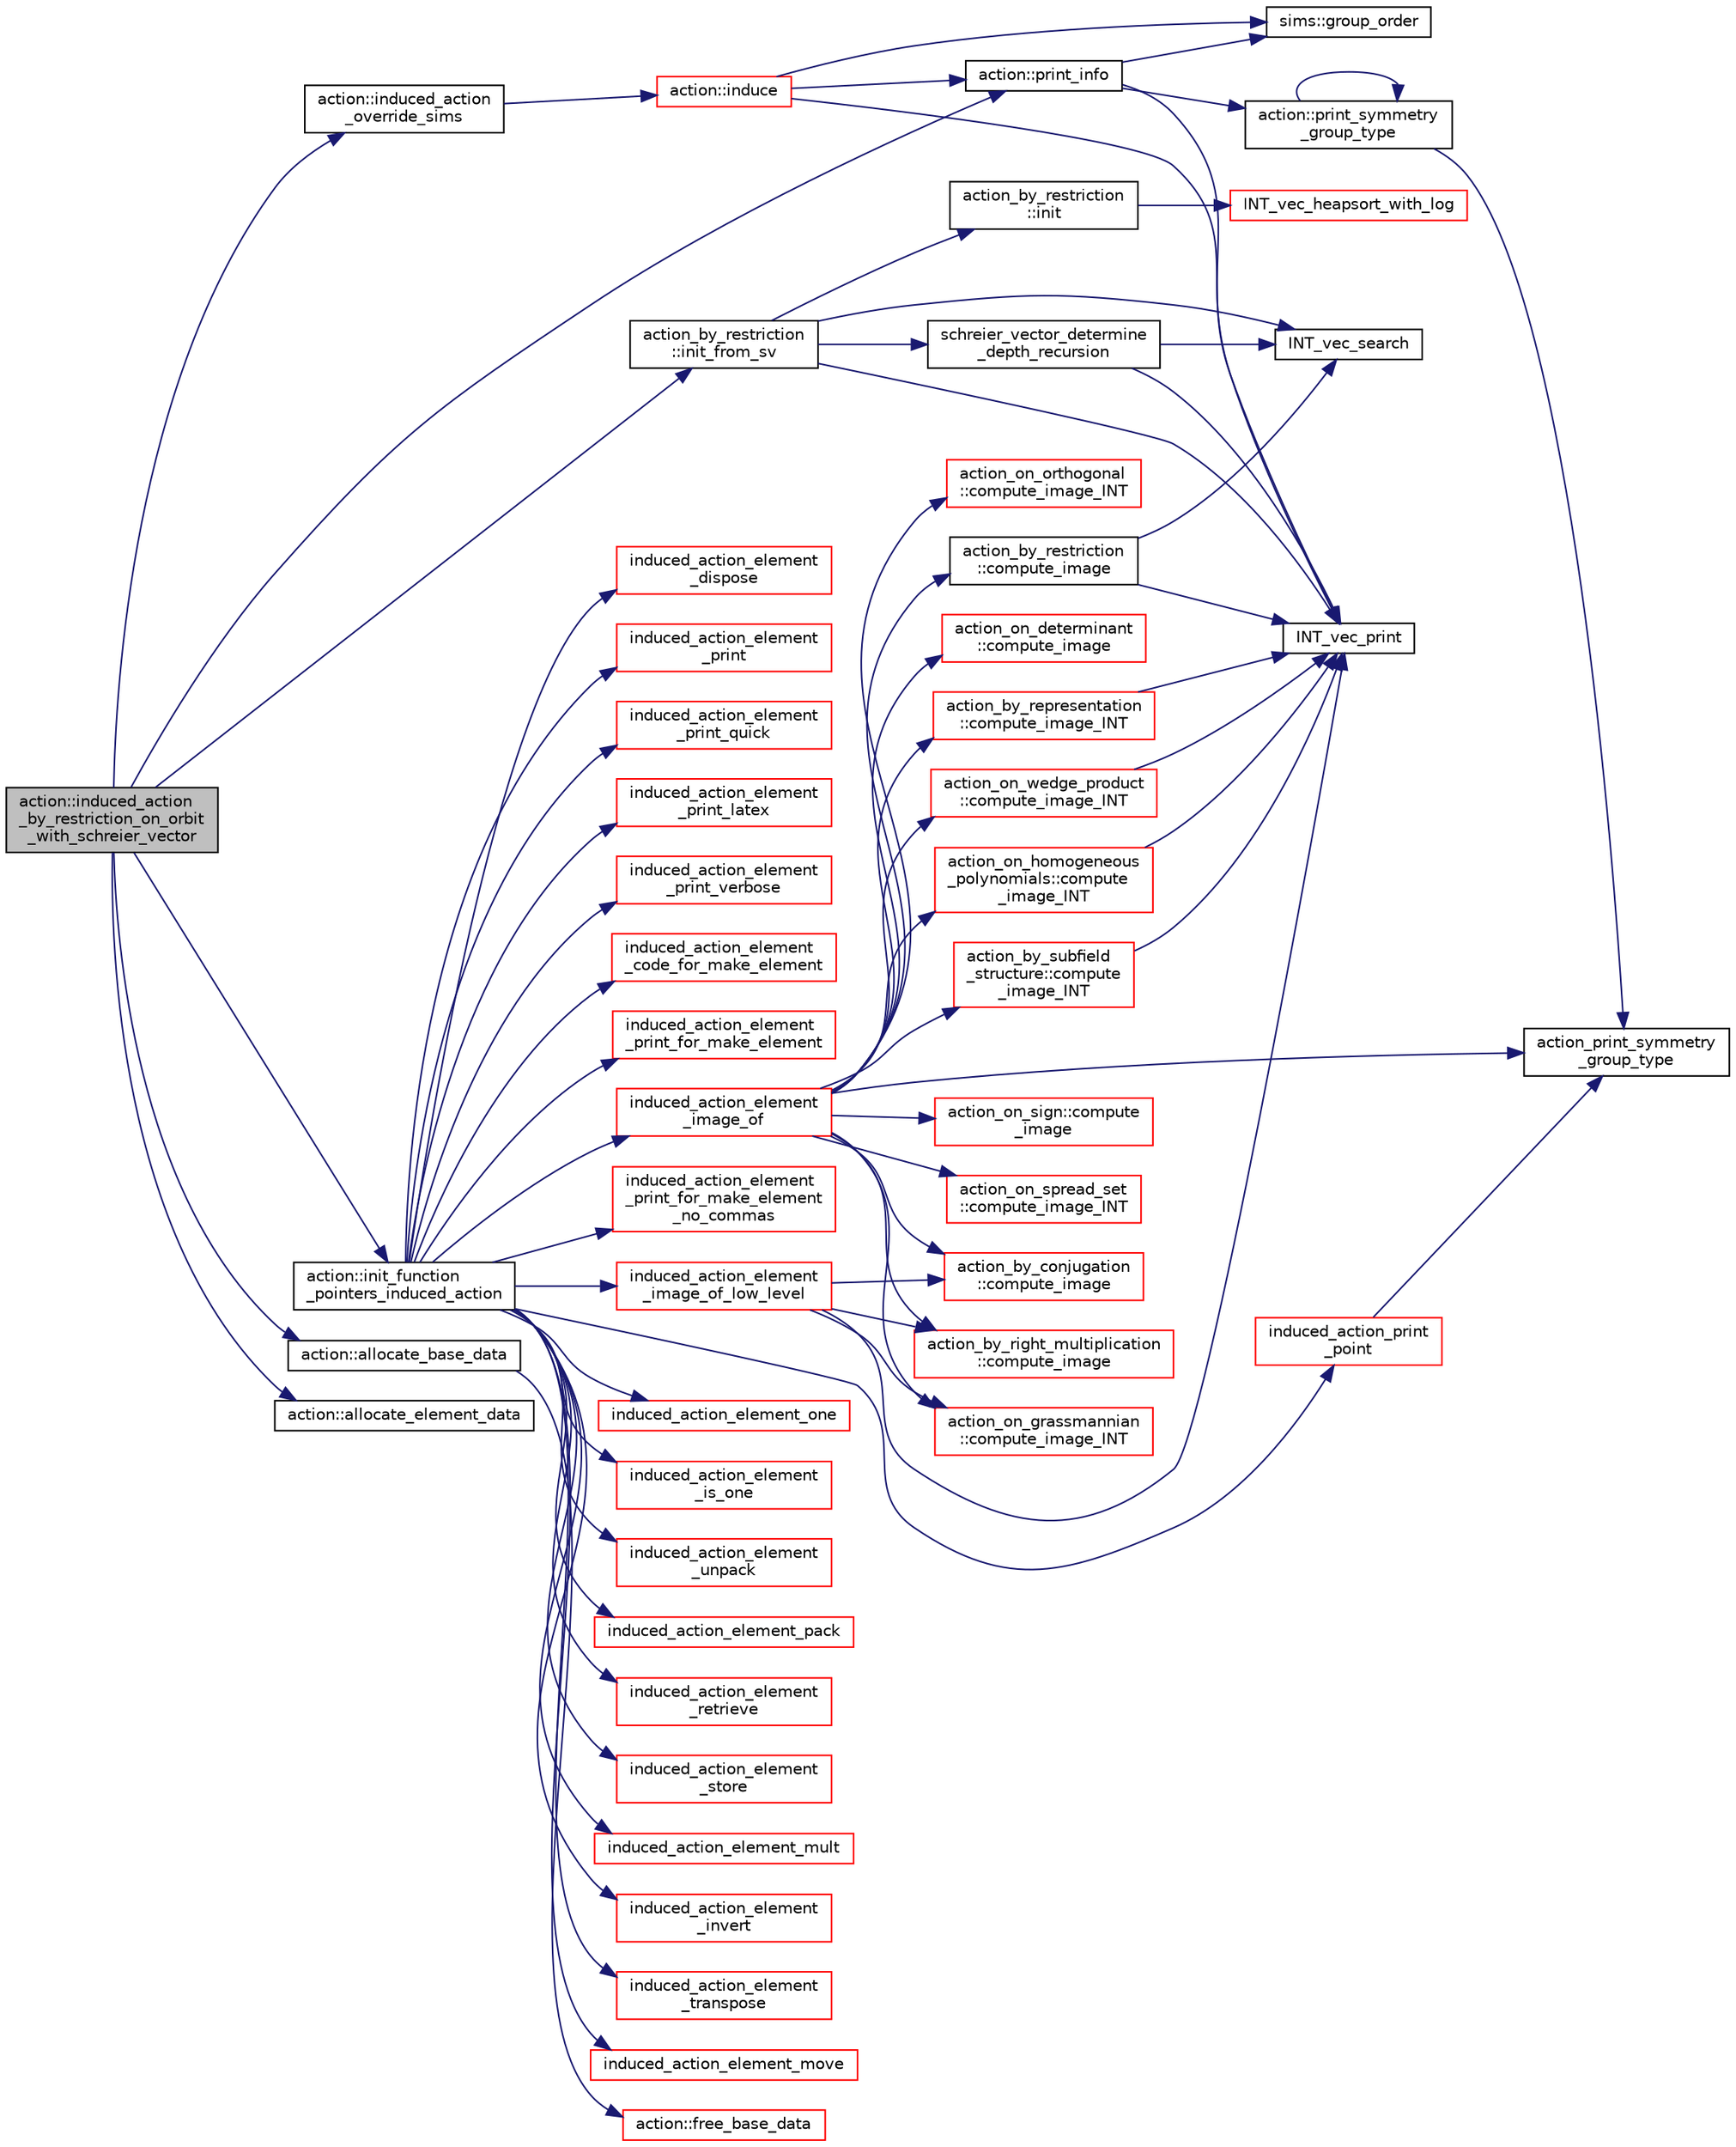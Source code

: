 digraph "action::induced_action_by_restriction_on_orbit_with_schreier_vector"
{
  edge [fontname="Helvetica",fontsize="10",labelfontname="Helvetica",labelfontsize="10"];
  node [fontname="Helvetica",fontsize="10",shape=record];
  rankdir="LR";
  Node14043 [label="action::induced_action\l_by_restriction_on_orbit\l_with_schreier_vector",height=0.2,width=0.4,color="black", fillcolor="grey75", style="filled", fontcolor="black"];
  Node14043 -> Node14044 [color="midnightblue",fontsize="10",style="solid",fontname="Helvetica"];
  Node14044 [label="action::print_info",height=0.2,width=0.4,color="black", fillcolor="white", style="filled",URL="$d2/d86/classaction.html#a6f89e493e5c5a32e5c3b8963d438ce86"];
  Node14044 -> Node14045 [color="midnightblue",fontsize="10",style="solid",fontname="Helvetica"];
  Node14045 [label="action::print_symmetry\l_group_type",height=0.2,width=0.4,color="black", fillcolor="white", style="filled",URL="$d2/d86/classaction.html#aed811766c7e64fe2c853df8b0b67aa6e"];
  Node14045 -> Node14046 [color="midnightblue",fontsize="10",style="solid",fontname="Helvetica"];
  Node14046 [label="action_print_symmetry\l_group_type",height=0.2,width=0.4,color="black", fillcolor="white", style="filled",URL="$d5/d90/action__global_8_c.html#a03666b9440c4962148eba7905b9f843c"];
  Node14045 -> Node14045 [color="midnightblue",fontsize="10",style="solid",fontname="Helvetica"];
  Node14044 -> Node14047 [color="midnightblue",fontsize="10",style="solid",fontname="Helvetica"];
  Node14047 [label="INT_vec_print",height=0.2,width=0.4,color="black", fillcolor="white", style="filled",URL="$df/dbf/sajeeb_8_c.html#a79a5901af0b47dd0d694109543c027fe"];
  Node14044 -> Node14048 [color="midnightblue",fontsize="10",style="solid",fontname="Helvetica"];
  Node14048 [label="sims::group_order",height=0.2,width=0.4,color="black", fillcolor="white", style="filled",URL="$d9/df3/classsims.html#aa442445175656570fa35febbe790efad"];
  Node14043 -> Node14049 [color="midnightblue",fontsize="10",style="solid",fontname="Helvetica"];
  Node14049 [label="action_by_restriction\l::init_from_sv",height=0.2,width=0.4,color="black", fillcolor="white", style="filled",URL="$d1/d7e/classaction__by__restriction.html#a08b2a71881e69fb63dd7d66ba0f6ea50"];
  Node14049 -> Node14050 [color="midnightblue",fontsize="10",style="solid",fontname="Helvetica"];
  Node14050 [label="INT_vec_search",height=0.2,width=0.4,color="black", fillcolor="white", style="filled",URL="$d5/de2/foundations_2data__structures_2data__structures_8h.html#ad103ef2316a1f671bdb68fd9cd9ba945"];
  Node14049 -> Node14051 [color="midnightblue",fontsize="10",style="solid",fontname="Helvetica"];
  Node14051 [label="schreier_vector_determine\l_depth_recursion",height=0.2,width=0.4,color="black", fillcolor="white", style="filled",URL="$dc/d9b/groups__and__group__actions_2data__structures_2data__structures_8h.html#a4211d4550d8e1aef8ac05ed93068b990"];
  Node14051 -> Node14050 [color="midnightblue",fontsize="10",style="solid",fontname="Helvetica"];
  Node14051 -> Node14047 [color="midnightblue",fontsize="10",style="solid",fontname="Helvetica"];
  Node14049 -> Node14047 [color="midnightblue",fontsize="10",style="solid",fontname="Helvetica"];
  Node14049 -> Node14052 [color="midnightblue",fontsize="10",style="solid",fontname="Helvetica"];
  Node14052 [label="action_by_restriction\l::init",height=0.2,width=0.4,color="black", fillcolor="white", style="filled",URL="$d1/d7e/classaction__by__restriction.html#af98e88c513afe51527082f11aac571f8"];
  Node14052 -> Node14053 [color="midnightblue",fontsize="10",style="solid",fontname="Helvetica"];
  Node14053 [label="INT_vec_heapsort_with_log",height=0.2,width=0.4,color="red", fillcolor="white", style="filled",URL="$d5/de2/foundations_2data__structures_2data__structures_8h.html#a9d838c341cd204ed79499960a8ed393d"];
  Node14043 -> Node14057 [color="midnightblue",fontsize="10",style="solid",fontname="Helvetica"];
  Node14057 [label="action::init_function\l_pointers_induced_action",height=0.2,width=0.4,color="black", fillcolor="white", style="filled",URL="$d2/d86/classaction.html#a3b9287d084b24f7a3b9532a7589c58de"];
  Node14057 -> Node14058 [color="midnightblue",fontsize="10",style="solid",fontname="Helvetica"];
  Node14058 [label="induced_action_element\l_image_of",height=0.2,width=0.4,color="red", fillcolor="white", style="filled",URL="$dc/dd4/group__actions_8h.html#a821850d6c3988dd122de0489cd36f0f0"];
  Node14058 -> Node14059 [color="midnightblue",fontsize="10",style="solid",fontname="Helvetica"];
  Node14059 [label="action_by_right_multiplication\l::compute_image",height=0.2,width=0.4,color="red", fillcolor="white", style="filled",URL="$d5/daa/classaction__by__right__multiplication.html#a5407ada4c7d5a1775144fbaadbb8be8e"];
  Node14058 -> Node14085 [color="midnightblue",fontsize="10",style="solid",fontname="Helvetica"];
  Node14085 [label="action_by_restriction\l::compute_image",height=0.2,width=0.4,color="black", fillcolor="white", style="filled",URL="$d1/d7e/classaction__by__restriction.html#a2d669c0f0b3905fb5effc983c9fbb0cc"];
  Node14085 -> Node14050 [color="midnightblue",fontsize="10",style="solid",fontname="Helvetica"];
  Node14085 -> Node14047 [color="midnightblue",fontsize="10",style="solid",fontname="Helvetica"];
  Node14058 -> Node14086 [color="midnightblue",fontsize="10",style="solid",fontname="Helvetica"];
  Node14086 [label="action_by_conjugation\l::compute_image",height=0.2,width=0.4,color="red", fillcolor="white", style="filled",URL="$d3/dda/classaction__by__conjugation.html#acd62853354e392089a10381a4f7c5ac6"];
  Node14058 -> Node14087 [color="midnightblue",fontsize="10",style="solid",fontname="Helvetica"];
  Node14087 [label="action_by_representation\l::compute_image_INT",height=0.2,width=0.4,color="red", fillcolor="white", style="filled",URL="$d1/d9d/classaction__by__representation.html#a8c6b43be13f3fa61c51d3c5f2a3411d4"];
  Node14087 -> Node14047 [color="midnightblue",fontsize="10",style="solid",fontname="Helvetica"];
  Node14058 -> Node14100 [color="midnightblue",fontsize="10",style="solid",fontname="Helvetica"];
  Node14100 [label="action_on_determinant\l::compute_image",height=0.2,width=0.4,color="red", fillcolor="white", style="filled",URL="$d4/d32/classaction__on__determinant.html#afc50562cf0aa95e81eb0062749dc3940"];
  Node14058 -> Node14117 [color="midnightblue",fontsize="10",style="solid",fontname="Helvetica"];
  Node14117 [label="action_on_sign::compute\l_image",height=0.2,width=0.4,color="red", fillcolor="white", style="filled",URL="$da/d06/classaction__on__sign.html#a50a03ddd12e5619d59aee3de0fb5930e"];
  Node14058 -> Node14118 [color="midnightblue",fontsize="10",style="solid",fontname="Helvetica"];
  Node14118 [label="action_on_grassmannian\l::compute_image_INT",height=0.2,width=0.4,color="red", fillcolor="white", style="filled",URL="$d9/ddf/classaction__on__grassmannian.html#a5379b51e0c1a96eaa1e087a8228604ca"];
  Node14058 -> Node14133 [color="midnightblue",fontsize="10",style="solid",fontname="Helvetica"];
  Node14133 [label="action_on_spread_set\l::compute_image_INT",height=0.2,width=0.4,color="red", fillcolor="white", style="filled",URL="$d2/d7a/classaction__on__spread__set.html#a424ae719c98b5d99978e60f8f2d65437"];
  Node14058 -> Node14161 [color="midnightblue",fontsize="10",style="solid",fontname="Helvetica"];
  Node14161 [label="action_on_orthogonal\l::compute_image_INT",height=0.2,width=0.4,color="red", fillcolor="white", style="filled",URL="$dc/d87/classaction__on__orthogonal.html#a53cee5a150163f7614151b9cd1fc06f3"];
  Node14058 -> Node14345 [color="midnightblue",fontsize="10",style="solid",fontname="Helvetica"];
  Node14345 [label="action_on_wedge_product\l::compute_image_INT",height=0.2,width=0.4,color="red", fillcolor="white", style="filled",URL="$d0/deb/classaction__on__wedge__product.html#a54b13528f0219a5c1a87386725cc9548"];
  Node14345 -> Node14047 [color="midnightblue",fontsize="10",style="solid",fontname="Helvetica"];
  Node14058 -> Node14349 [color="midnightblue",fontsize="10",style="solid",fontname="Helvetica"];
  Node14349 [label="action_on_homogeneous\l_polynomials::compute\l_image_INT",height=0.2,width=0.4,color="red", fillcolor="white", style="filled",URL="$d5/dd4/classaction__on__homogeneous__polynomials.html#a84c216eed330590e9ede771b560869ac"];
  Node14349 -> Node14047 [color="midnightblue",fontsize="10",style="solid",fontname="Helvetica"];
  Node14058 -> Node14390 [color="midnightblue",fontsize="10",style="solid",fontname="Helvetica"];
  Node14390 [label="action_by_subfield\l_structure::compute\l_image_INT",height=0.2,width=0.4,color="red", fillcolor="white", style="filled",URL="$dd/d67/classaction__by__subfield__structure.html#a63b664e5bd11f8ab01329da6916ee1e9"];
  Node14390 -> Node14047 [color="midnightblue",fontsize="10",style="solid",fontname="Helvetica"];
  Node14058 -> Node14046 [color="midnightblue",fontsize="10",style="solid",fontname="Helvetica"];
  Node14057 -> Node14459 [color="midnightblue",fontsize="10",style="solid",fontname="Helvetica"];
  Node14459 [label="induced_action_element\l_image_of_low_level",height=0.2,width=0.4,color="red", fillcolor="white", style="filled",URL="$dc/dd4/group__actions_8h.html#aa4bc5f68829829d9a41223c260c658c5"];
  Node14459 -> Node14047 [color="midnightblue",fontsize="10",style="solid",fontname="Helvetica"];
  Node14459 -> Node14059 [color="midnightblue",fontsize="10",style="solid",fontname="Helvetica"];
  Node14459 -> Node14086 [color="midnightblue",fontsize="10",style="solid",fontname="Helvetica"];
  Node14459 -> Node14118 [color="midnightblue",fontsize="10",style="solid",fontname="Helvetica"];
  Node14057 -> Node14461 [color="midnightblue",fontsize="10",style="solid",fontname="Helvetica"];
  Node14461 [label="induced_action_element_one",height=0.2,width=0.4,color="red", fillcolor="white", style="filled",URL="$dc/dd4/group__actions_8h.html#a11ad8abff8304e30e16403a1975a8aab"];
  Node14057 -> Node14463 [color="midnightblue",fontsize="10",style="solid",fontname="Helvetica"];
  Node14463 [label="induced_action_element\l_is_one",height=0.2,width=0.4,color="red", fillcolor="white", style="filled",URL="$dc/dd4/group__actions_8h.html#aadb6a2b56e25c82dd455de09bb4bda82"];
  Node14057 -> Node14467 [color="midnightblue",fontsize="10",style="solid",fontname="Helvetica"];
  Node14467 [label="induced_action_element\l_unpack",height=0.2,width=0.4,color="red", fillcolor="white", style="filled",URL="$dc/dd4/group__actions_8h.html#a99c6ddc3d11eeccddf87ca23badd1890"];
  Node14057 -> Node14470 [color="midnightblue",fontsize="10",style="solid",fontname="Helvetica"];
  Node14470 [label="induced_action_element_pack",height=0.2,width=0.4,color="red", fillcolor="white", style="filled",URL="$dc/dd4/group__actions_8h.html#aa80cbe650affcff950137367a431715f"];
  Node14057 -> Node14473 [color="midnightblue",fontsize="10",style="solid",fontname="Helvetica"];
  Node14473 [label="induced_action_element\l_retrieve",height=0.2,width=0.4,color="red", fillcolor="white", style="filled",URL="$dc/dd4/group__actions_8h.html#a9e51f4ab67af75d0a12a3eb7f211a5b4"];
  Node14057 -> Node14479 [color="midnightblue",fontsize="10",style="solid",fontname="Helvetica"];
  Node14479 [label="induced_action_element\l_store",height=0.2,width=0.4,color="red", fillcolor="white", style="filled",URL="$dc/dd4/group__actions_8h.html#a23d42fb239ba7e886b1fb9fc96f1a3be"];
  Node14057 -> Node14486 [color="midnightblue",fontsize="10",style="solid",fontname="Helvetica"];
  Node14486 [label="induced_action_element_mult",height=0.2,width=0.4,color="red", fillcolor="white", style="filled",URL="$dc/dd4/group__actions_8h.html#a7b00701d128922145960b4c15307113c"];
  Node14057 -> Node14488 [color="midnightblue",fontsize="10",style="solid",fontname="Helvetica"];
  Node14488 [label="induced_action_element\l_invert",height=0.2,width=0.4,color="red", fillcolor="white", style="filled",URL="$dc/dd4/group__actions_8h.html#a9b7e3c76b30897cb2b62a974e063ce12"];
  Node14057 -> Node14490 [color="midnightblue",fontsize="10",style="solid",fontname="Helvetica"];
  Node14490 [label="induced_action_element\l_transpose",height=0.2,width=0.4,color="red", fillcolor="white", style="filled",URL="$dc/dd4/group__actions_8h.html#ad1379970ade84fe3a44f26f5ec500db4"];
  Node14057 -> Node14493 [color="midnightblue",fontsize="10",style="solid",fontname="Helvetica"];
  Node14493 [label="induced_action_element_move",height=0.2,width=0.4,color="red", fillcolor="white", style="filled",URL="$dc/dd4/group__actions_8h.html#a7b319593ee737d9c1ab5bc6223377541"];
  Node14057 -> Node14495 [color="midnightblue",fontsize="10",style="solid",fontname="Helvetica"];
  Node14495 [label="induced_action_element\l_dispose",height=0.2,width=0.4,color="red", fillcolor="white", style="filled",URL="$dc/dd4/group__actions_8h.html#a5bf4e1daf5b0e799af9e065ab8046f99"];
  Node14057 -> Node14497 [color="midnightblue",fontsize="10",style="solid",fontname="Helvetica"];
  Node14497 [label="induced_action_element\l_print",height=0.2,width=0.4,color="red", fillcolor="white", style="filled",URL="$dc/dd4/group__actions_8h.html#a670952bd230bf34b82f276deab684d23"];
  Node14057 -> Node14501 [color="midnightblue",fontsize="10",style="solid",fontname="Helvetica"];
  Node14501 [label="induced_action_element\l_print_quick",height=0.2,width=0.4,color="red", fillcolor="white", style="filled",URL="$dc/dd4/group__actions_8h.html#a91760d711eca781aa4dbee22a5fc0168"];
  Node14057 -> Node14502 [color="midnightblue",fontsize="10",style="solid",fontname="Helvetica"];
  Node14502 [label="induced_action_element\l_print_latex",height=0.2,width=0.4,color="red", fillcolor="white", style="filled",URL="$dc/dd4/group__actions_8h.html#a962508fbbbac127426c42fe5d0f147ab"];
  Node14057 -> Node14505 [color="midnightblue",fontsize="10",style="solid",fontname="Helvetica"];
  Node14505 [label="induced_action_element\l_print_verbose",height=0.2,width=0.4,color="red", fillcolor="white", style="filled",URL="$dc/dd4/group__actions_8h.html#a647a452eeefdaed4834375175fec37fc"];
  Node14057 -> Node14507 [color="midnightblue",fontsize="10",style="solid",fontname="Helvetica"];
  Node14507 [label="induced_action_element\l_code_for_make_element",height=0.2,width=0.4,color="red", fillcolor="white", style="filled",URL="$dc/dd4/group__actions_8h.html#af1c12dd980d376e72daaf9a383cebfdc"];
  Node14057 -> Node14509 [color="midnightblue",fontsize="10",style="solid",fontname="Helvetica"];
  Node14509 [label="induced_action_element\l_print_for_make_element",height=0.2,width=0.4,color="red", fillcolor="white", style="filled",URL="$dc/dd4/group__actions_8h.html#ad7e7ef951b164a7084837401e3dbc400"];
  Node14057 -> Node14511 [color="midnightblue",fontsize="10",style="solid",fontname="Helvetica"];
  Node14511 [label="induced_action_element\l_print_for_make_element\l_no_commas",height=0.2,width=0.4,color="red", fillcolor="white", style="filled",URL="$dc/dd4/group__actions_8h.html#ae151544128a85b12466172340404b955"];
  Node14057 -> Node14513 [color="midnightblue",fontsize="10",style="solid",fontname="Helvetica"];
  Node14513 [label="induced_action_print\l_point",height=0.2,width=0.4,color="red", fillcolor="white", style="filled",URL="$dc/dd4/group__actions_8h.html#af15373c64f9e8d33dd3c448d98cc2382"];
  Node14513 -> Node14046 [color="midnightblue",fontsize="10",style="solid",fontname="Helvetica"];
  Node14043 -> Node14515 [color="midnightblue",fontsize="10",style="solid",fontname="Helvetica"];
  Node14515 [label="action::allocate_base_data",height=0.2,width=0.4,color="black", fillcolor="white", style="filled",URL="$d2/d86/classaction.html#a345fa8dfbb60c8a100ab4dd80a966b1b"];
  Node14515 -> Node14516 [color="midnightblue",fontsize="10",style="solid",fontname="Helvetica"];
  Node14516 [label="action::free_base_data",height=0.2,width=0.4,color="red", fillcolor="white", style="filled",URL="$d2/d86/classaction.html#a27aa9e5940cc8e08da6727927d0798a8"];
  Node14043 -> Node14518 [color="midnightblue",fontsize="10",style="solid",fontname="Helvetica"];
  Node14518 [label="action::allocate_element_data",height=0.2,width=0.4,color="black", fillcolor="white", style="filled",URL="$d2/d86/classaction.html#adc5f98db8315bfd17fcd2fbb437d8f60"];
  Node14043 -> Node14519 [color="midnightblue",fontsize="10",style="solid",fontname="Helvetica"];
  Node14519 [label="action::induced_action\l_override_sims",height=0.2,width=0.4,color="black", fillcolor="white", style="filled",URL="$d2/d86/classaction.html#ac8cc7d4543f6ef75a04777bd82ca244b"];
  Node14519 -> Node14520 [color="midnightblue",fontsize="10",style="solid",fontname="Helvetica"];
  Node14520 [label="action::induce",height=0.2,width=0.4,color="red", fillcolor="white", style="filled",URL="$d2/d86/classaction.html#a32012836490e544a15fb4596b90cb07b"];
  Node14520 -> Node14044 [color="midnightblue",fontsize="10",style="solid",fontname="Helvetica"];
  Node14520 -> Node14048 [color="midnightblue",fontsize="10",style="solid",fontname="Helvetica"];
  Node14520 -> Node14047 [color="midnightblue",fontsize="10",style="solid",fontname="Helvetica"];
}
